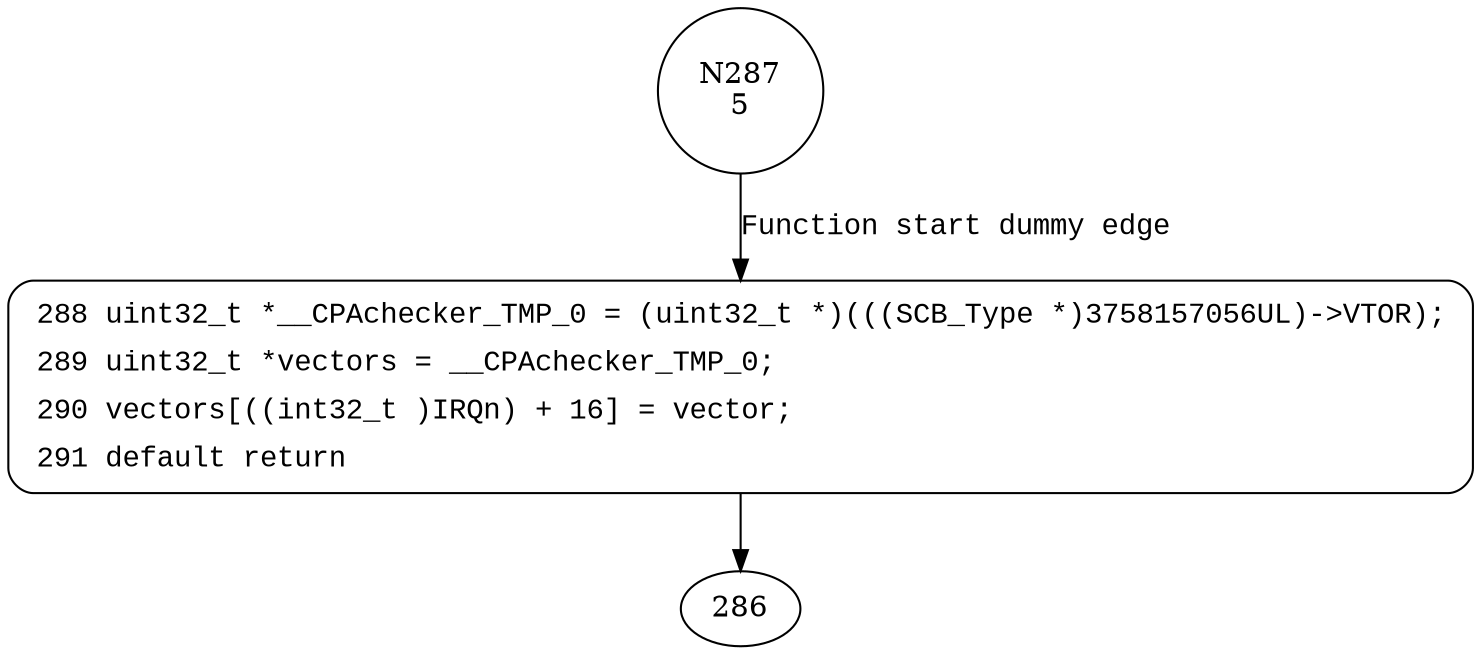 digraph __NVIC_SetVector {
287 [shape="circle" label="N287\n5"]
288 [shape="circle" label="N288\n4"]
288 [style="filled,bold" penwidth="1" fillcolor="white" fontname="Courier New" shape="Mrecord" label=<<table border="0" cellborder="0" cellpadding="3" bgcolor="white"><tr><td align="right">288</td><td align="left">uint32_t *__CPAchecker_TMP_0 = (uint32_t *)(((SCB_Type *)3758157056UL)-&gt;VTOR);</td></tr><tr><td align="right">289</td><td align="left">uint32_t *vectors = __CPAchecker_TMP_0;</td></tr><tr><td align="right">290</td><td align="left">vectors[((int32_t )IRQn) + 16] = vector;</td></tr><tr><td align="right">291</td><td align="left">default return</td></tr></table>>]
288 -> 286[label=""]
287 -> 288 [label="Function start dummy edge" fontname="Courier New"]
}